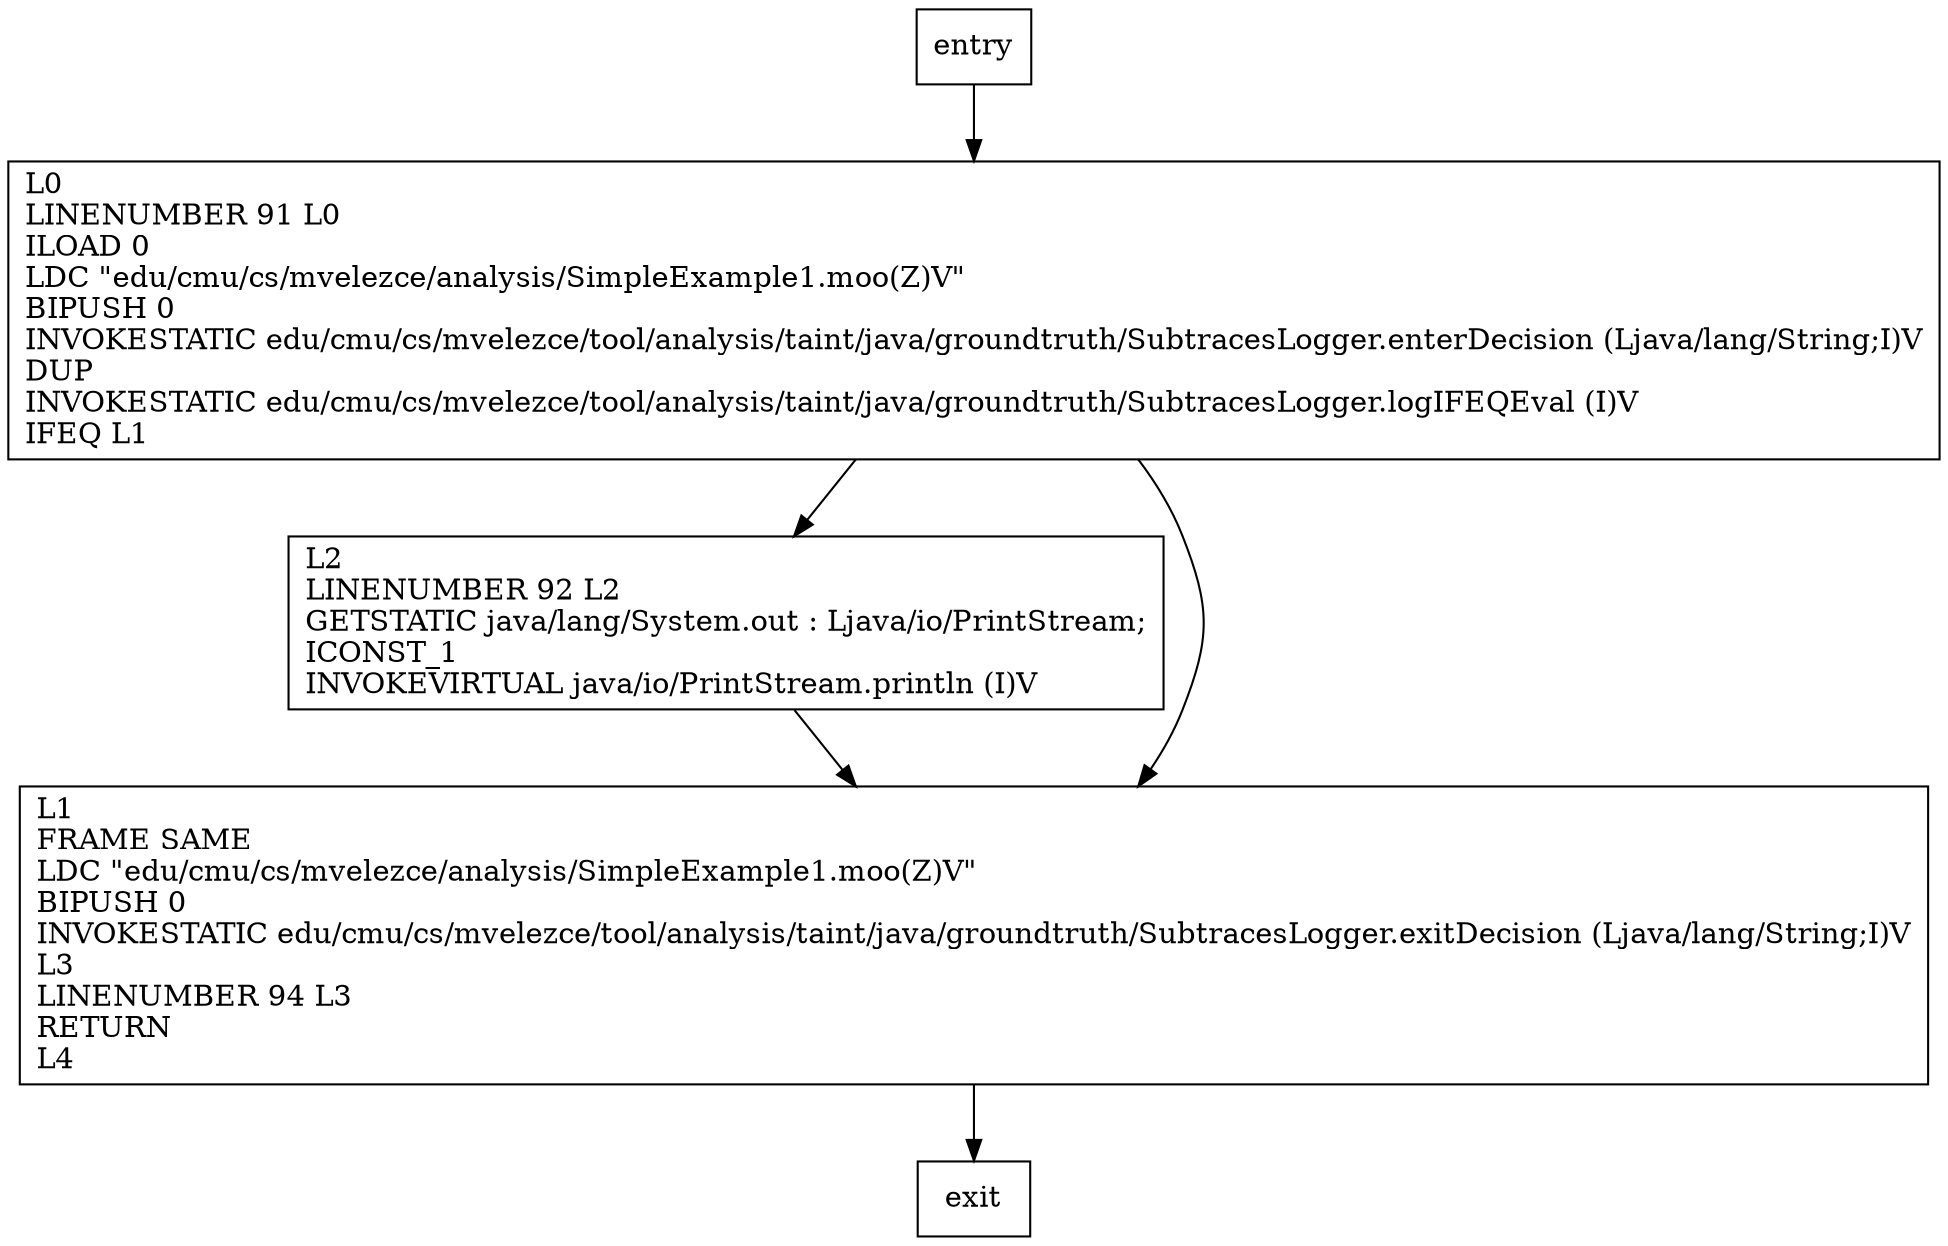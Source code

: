 digraph moo {
node [shape=record];
635385661 [label="L2\lLINENUMBER 92 L2\lGETSTATIC java/lang/System.out : Ljava/io/PrintStream;\lICONST_1\lINVOKEVIRTUAL java/io/PrintStream.println (I)V\l"];
181272378 [label="L0\lLINENUMBER 91 L0\lILOAD 0\lLDC \"edu/cmu/cs/mvelezce/analysis/SimpleExample1.moo(Z)V\"\lBIPUSH 0\lINVOKESTATIC edu/cmu/cs/mvelezce/tool/analysis/taint/java/groundtruth/SubtracesLogger.enterDecision (Ljava/lang/String;I)V\lDUP\lINVOKESTATIC edu/cmu/cs/mvelezce/tool/analysis/taint/java/groundtruth/SubtracesLogger.logIFEQEval (I)V\lIFEQ L1\l"];
1736471747 [label="L1\lFRAME SAME\lLDC \"edu/cmu/cs/mvelezce/analysis/SimpleExample1.moo(Z)V\"\lBIPUSH 0\lINVOKESTATIC edu/cmu/cs/mvelezce/tool/analysis/taint/java/groundtruth/SubtracesLogger.exitDecision (Ljava/lang/String;I)V\lL3\lLINENUMBER 94 L3\lRETURN\lL4\l"];
entry;
exit;
entry -> 181272378;
635385661 -> 1736471747;
181272378 -> 635385661;
181272378 -> 1736471747;
1736471747 -> exit;
}
